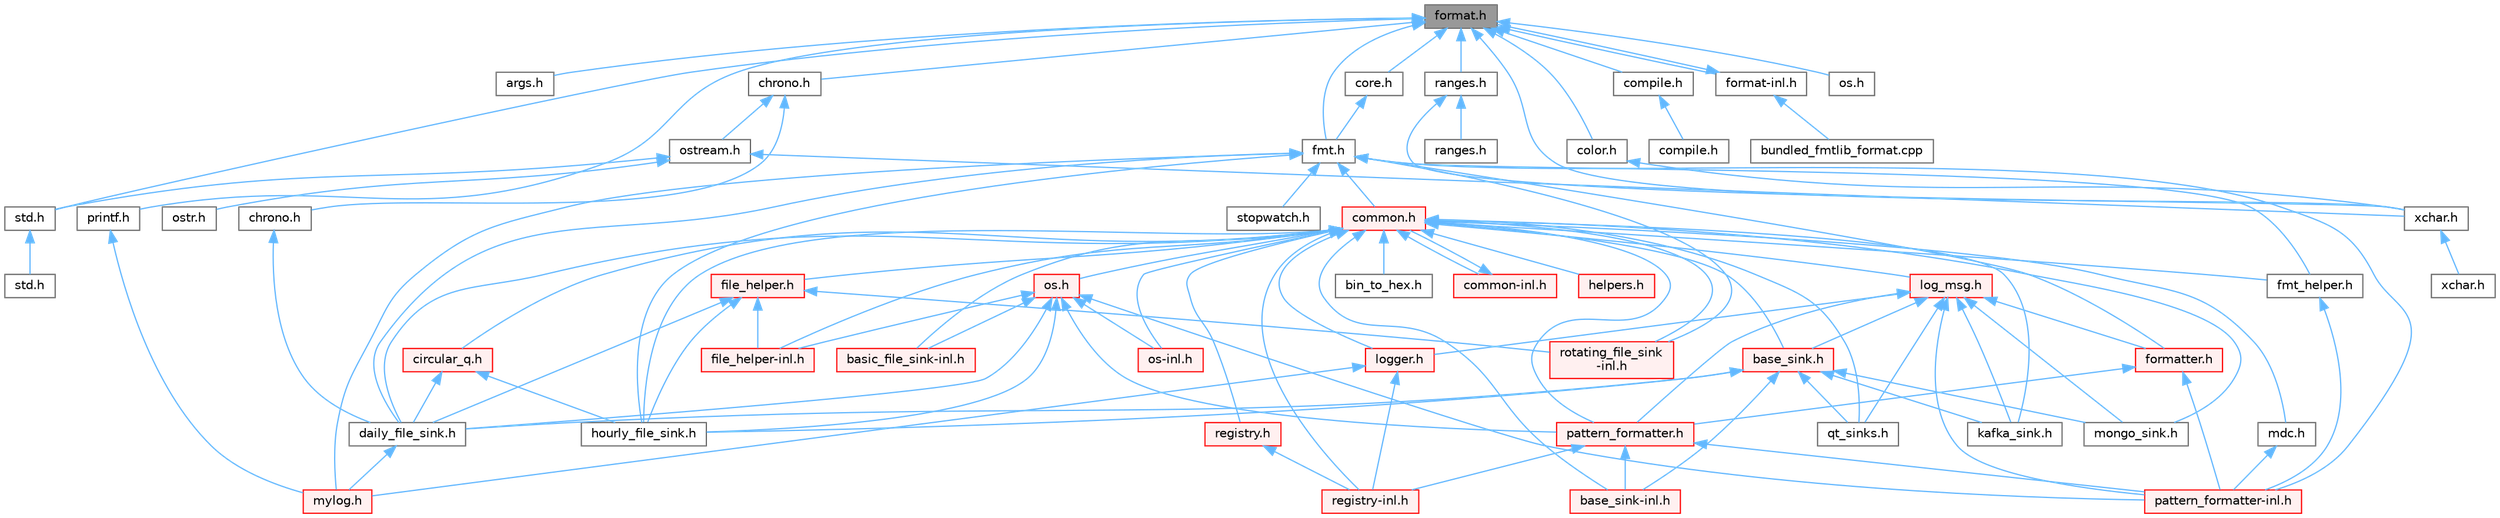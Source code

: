 digraph "format.h"
{
 // LATEX_PDF_SIZE
  bgcolor="transparent";
  edge [fontname=Helvetica,fontsize=10,labelfontname=Helvetica,labelfontsize=10];
  node [fontname=Helvetica,fontsize=10,shape=box,height=0.2,width=0.4];
  Node1 [id="Node000001",label="format.h",height=0.2,width=0.4,color="gray40", fillcolor="grey60", style="filled", fontcolor="black",tooltip=" "];
  Node1 -> Node2 [id="edge1_Node000001_Node000002",dir="back",color="steelblue1",style="solid",tooltip=" "];
  Node2 [id="Node000002",label="args.h",height=0.2,width=0.4,color="grey40", fillcolor="white", style="filled",URL="$args_8h.html",tooltip=" "];
  Node1 -> Node3 [id="edge2_Node000001_Node000003",dir="back",color="steelblue1",style="solid",tooltip=" "];
  Node3 [id="Node000003",label="chrono.h",height=0.2,width=0.4,color="grey40", fillcolor="white", style="filled",URL="$bundled_2chrono_8h.html",tooltip=" "];
  Node3 -> Node4 [id="edge3_Node000003_Node000004",dir="back",color="steelblue1",style="solid",tooltip=" "];
  Node4 [id="Node000004",label="chrono.h",height=0.2,width=0.4,color="grey40", fillcolor="white", style="filled",URL="$chrono_8h.html",tooltip=" "];
  Node4 -> Node5 [id="edge4_Node000004_Node000005",dir="back",color="steelblue1",style="solid",tooltip=" "];
  Node5 [id="Node000005",label="daily_file_sink.h",height=0.2,width=0.4,color="grey40", fillcolor="white", style="filled",URL="$daily__file__sink_8h.html",tooltip=" "];
  Node5 -> Node6 [id="edge5_Node000005_Node000006",dir="back",color="steelblue1",style="solid",tooltip=" "];
  Node6 [id="Node000006",label="mylog.h",height=0.2,width=0.4,color="red", fillcolor="#FFF0F0", style="filled",URL="$mylog_8h.html",tooltip=" "];
  Node3 -> Node103 [id="edge6_Node000003_Node000103",dir="back",color="steelblue1",style="solid",tooltip=" "];
  Node103 [id="Node000103",label="ostream.h",height=0.2,width=0.4,color="grey40", fillcolor="white", style="filled",URL="$ostream_8h.html",tooltip=" "];
  Node103 -> Node104 [id="edge7_Node000103_Node000104",dir="back",color="steelblue1",style="solid",tooltip=" "];
  Node104 [id="Node000104",label="ostr.h",height=0.2,width=0.4,color="grey40", fillcolor="white", style="filled",URL="$ostr_8h.html",tooltip=" "];
  Node103 -> Node105 [id="edge8_Node000103_Node000105",dir="back",color="steelblue1",style="solid",tooltip=" "];
  Node105 [id="Node000105",label="std.h",height=0.2,width=0.4,color="grey40", fillcolor="white", style="filled",URL="$bundled_2std_8h.html",tooltip=" "];
  Node105 -> Node106 [id="edge9_Node000105_Node000106",dir="back",color="steelblue1",style="solid",tooltip=" "];
  Node106 [id="Node000106",label="std.h",height=0.2,width=0.4,color="grey40", fillcolor="white", style="filled",URL="$std_8h.html",tooltip=" "];
  Node103 -> Node107 [id="edge10_Node000103_Node000107",dir="back",color="steelblue1",style="solid",tooltip=" "];
  Node107 [id="Node000107",label="xchar.h",height=0.2,width=0.4,color="grey40", fillcolor="white", style="filled",URL="$bundled_2xchar_8h.html",tooltip=" "];
  Node107 -> Node108 [id="edge11_Node000107_Node000108",dir="back",color="steelblue1",style="solid",tooltip=" "];
  Node108 [id="Node000108",label="xchar.h",height=0.2,width=0.4,color="grey40", fillcolor="white", style="filled",URL="$xchar_8h.html",tooltip=" "];
  Node1 -> Node109 [id="edge12_Node000001_Node000109",dir="back",color="steelblue1",style="solid",tooltip=" "];
  Node109 [id="Node000109",label="color.h",height=0.2,width=0.4,color="grey40", fillcolor="white", style="filled",URL="$color_8h.html",tooltip=" "];
  Node109 -> Node107 [id="edge13_Node000109_Node000107",dir="back",color="steelblue1",style="solid",tooltip=" "];
  Node1 -> Node110 [id="edge14_Node000001_Node000110",dir="back",color="steelblue1",style="solid",tooltip=" "];
  Node110 [id="Node000110",label="compile.h",height=0.2,width=0.4,color="grey40", fillcolor="white", style="filled",URL="$bundled_2compile_8h.html",tooltip=" "];
  Node110 -> Node111 [id="edge15_Node000110_Node000111",dir="back",color="steelblue1",style="solid",tooltip=" "];
  Node111 [id="Node000111",label="compile.h",height=0.2,width=0.4,color="grey40", fillcolor="white", style="filled",URL="$compile_8h.html",tooltip=" "];
  Node1 -> Node112 [id="edge16_Node000001_Node000112",dir="back",color="steelblue1",style="solid",tooltip=" "];
  Node112 [id="Node000112",label="core.h",height=0.2,width=0.4,color="grey40", fillcolor="white", style="filled",URL="$core_8h.html",tooltip=" "];
  Node112 -> Node113 [id="edge17_Node000112_Node000113",dir="back",color="steelblue1",style="solid",tooltip=" "];
  Node113 [id="Node000113",label="fmt.h",height=0.2,width=0.4,color="grey40", fillcolor="white", style="filled",URL="$fmt_8h.html",tooltip=" "];
  Node113 -> Node114 [id="edge18_Node000113_Node000114",dir="back",color="steelblue1",style="solid",tooltip=" "];
  Node114 [id="Node000114",label="common.h",height=0.2,width=0.4,color="red", fillcolor="#FFF0F0", style="filled",URL="$_my_spdlog_2spdlog_2common_8h.html",tooltip=" "];
  Node114 -> Node115 [id="edge19_Node000114_Node000115",dir="back",color="steelblue1",style="solid",tooltip=" "];
  Node115 [id="Node000115",label="base_sink-inl.h",height=0.2,width=0.4,color="red", fillcolor="#FFF0F0", style="filled",URL="$base__sink-inl_8h.html",tooltip=" "];
  Node114 -> Node118 [id="edge20_Node000114_Node000118",dir="back",color="steelblue1",style="solid",tooltip=" "];
  Node118 [id="Node000118",label="base_sink.h",height=0.2,width=0.4,color="red", fillcolor="#FFF0F0", style="filled",URL="$base__sink_8h.html",tooltip=" "];
  Node118 -> Node115 [id="edge21_Node000118_Node000115",dir="back",color="steelblue1",style="solid",tooltip=" "];
  Node118 -> Node5 [id="edge22_Node000118_Node000005",dir="back",color="steelblue1",style="solid",tooltip=" "];
  Node118 -> Node124 [id="edge23_Node000118_Node000124",dir="back",color="steelblue1",style="solid",tooltip=" "];
  Node124 [id="Node000124",label="hourly_file_sink.h",height=0.2,width=0.4,color="grey40", fillcolor="white", style="filled",URL="$hourly__file__sink_8h.html",tooltip=" "];
  Node118 -> Node125 [id="edge24_Node000118_Node000125",dir="back",color="steelblue1",style="solid",tooltip=" "];
  Node125 [id="Node000125",label="kafka_sink.h",height=0.2,width=0.4,color="grey40", fillcolor="white", style="filled",URL="$kafka__sink_8h.html",tooltip=" "];
  Node118 -> Node126 [id="edge25_Node000118_Node000126",dir="back",color="steelblue1",style="solid",tooltip=" "];
  Node126 [id="Node000126",label="mongo_sink.h",height=0.2,width=0.4,color="grey40", fillcolor="white", style="filled",URL="$mongo__sink_8h.html",tooltip=" "];
  Node118 -> Node129 [id="edge26_Node000118_Node000129",dir="back",color="steelblue1",style="solid",tooltip=" "];
  Node129 [id="Node000129",label="qt_sinks.h",height=0.2,width=0.4,color="grey40", fillcolor="white", style="filled",URL="$qt__sinks_8h.html",tooltip=" "];
  Node114 -> Node120 [id="edge27_Node000114_Node000120",dir="back",color="steelblue1",style="solid",tooltip=" "];
  Node120 [id="Node000120",label="basic_file_sink-inl.h",height=0.2,width=0.4,color="red", fillcolor="#FFF0F0", style="filled",URL="$basic__file__sink-inl_8h.html",tooltip=" "];
  Node114 -> Node138 [id="edge28_Node000114_Node000138",dir="back",color="steelblue1",style="solid",tooltip=" "];
  Node138 [id="Node000138",label="bin_to_hex.h",height=0.2,width=0.4,color="grey40", fillcolor="white", style="filled",URL="$bin__to__hex_8h.html",tooltip=" "];
  Node114 -> Node139 [id="edge29_Node000114_Node000139",dir="back",color="steelblue1",style="solid",tooltip=" "];
  Node139 [id="Node000139",label="circular_q.h",height=0.2,width=0.4,color="red", fillcolor="#FFF0F0", style="filled",URL="$circular__q_8h.html",tooltip=" "];
  Node139 -> Node5 [id="edge30_Node000139_Node000005",dir="back",color="steelblue1",style="solid",tooltip=" "];
  Node139 -> Node124 [id="edge31_Node000139_Node000124",dir="back",color="steelblue1",style="solid",tooltip=" "];
  Node114 -> Node159 [id="edge32_Node000114_Node000159",dir="back",color="steelblue1",style="solid",tooltip=" "];
  Node159 [id="Node000159",label="common-inl.h",height=0.2,width=0.4,color="red", fillcolor="#FFF0F0", style="filled",URL="$common-inl_8h.html",tooltip=" "];
  Node159 -> Node114 [id="edge33_Node000159_Node000114",dir="back",color="steelblue1",style="solid",tooltip=" "];
  Node114 -> Node5 [id="edge34_Node000114_Node000005",dir="back",color="steelblue1",style="solid",tooltip=" "];
  Node114 -> Node160 [id="edge35_Node000114_Node000160",dir="back",color="steelblue1",style="solid",tooltip=" "];
  Node160 [id="Node000160",label="file_helper-inl.h",height=0.2,width=0.4,color="red", fillcolor="#FFF0F0", style="filled",URL="$file__helper-inl_8h.html",tooltip=" "];
  Node114 -> Node161 [id="edge36_Node000114_Node000161",dir="back",color="steelblue1",style="solid",tooltip=" "];
  Node161 [id="Node000161",label="file_helper.h",height=0.2,width=0.4,color="red", fillcolor="#FFF0F0", style="filled",URL="$file__helper_8h.html",tooltip=" "];
  Node161 -> Node5 [id="edge37_Node000161_Node000005",dir="back",color="steelblue1",style="solid",tooltip=" "];
  Node161 -> Node160 [id="edge38_Node000161_Node000160",dir="back",color="steelblue1",style="solid",tooltip=" "];
  Node161 -> Node124 [id="edge39_Node000161_Node000124",dir="back",color="steelblue1",style="solid",tooltip=" "];
  Node161 -> Node132 [id="edge40_Node000161_Node000132",dir="back",color="steelblue1",style="solid",tooltip=" "];
  Node132 [id="Node000132",label="rotating_file_sink\l-inl.h",height=0.2,width=0.4,color="red", fillcolor="#FFF0F0", style="filled",URL="$rotating__file__sink-inl_8h.html",tooltip=" "];
  Node114 -> Node162 [id="edge41_Node000114_Node000162",dir="back",color="steelblue1",style="solid",tooltip=" "];
  Node162 [id="Node000162",label="fmt_helper.h",height=0.2,width=0.4,color="grey40", fillcolor="white", style="filled",URL="$fmt__helper_8h.html",tooltip=" "];
  Node162 -> Node163 [id="edge42_Node000162_Node000163",dir="back",color="steelblue1",style="solid",tooltip=" "];
  Node163 [id="Node000163",label="pattern_formatter-inl.h",height=0.2,width=0.4,color="red", fillcolor="#FFF0F0", style="filled",URL="$pattern__formatter-inl_8h.html",tooltip=" "];
  Node114 -> Node164 [id="edge43_Node000114_Node000164",dir="back",color="steelblue1",style="solid",tooltip=" "];
  Node164 [id="Node000164",label="helpers.h",height=0.2,width=0.4,color="red", fillcolor="#FFF0F0", style="filled",URL="$helpers_8h.html",tooltip=" "];
  Node114 -> Node124 [id="edge44_Node000114_Node000124",dir="back",color="steelblue1",style="solid",tooltip=" "];
  Node114 -> Node125 [id="edge45_Node000114_Node000125",dir="back",color="steelblue1",style="solid",tooltip=" "];
  Node114 -> Node167 [id="edge46_Node000114_Node000167",dir="back",color="steelblue1",style="solid",tooltip=" "];
  Node167 [id="Node000167",label="log_msg.h",height=0.2,width=0.4,color="red", fillcolor="#FFF0F0", style="filled",URL="$log__msg_8h.html",tooltip=" "];
  Node167 -> Node118 [id="edge47_Node000167_Node000118",dir="back",color="steelblue1",style="solid",tooltip=" "];
  Node167 -> Node168 [id="edge48_Node000167_Node000168",dir="back",color="steelblue1",style="solid",tooltip=" "];
  Node168 [id="Node000168",label="formatter.h",height=0.2,width=0.4,color="red", fillcolor="#FFF0F0", style="filled",URL="$formatter_8h.html",tooltip=" "];
  Node168 -> Node163 [id="edge49_Node000168_Node000163",dir="back",color="steelblue1",style="solid",tooltip=" "];
  Node168 -> Node169 [id="edge50_Node000168_Node000169",dir="back",color="steelblue1",style="solid",tooltip=" "];
  Node169 [id="Node000169",label="pattern_formatter.h",height=0.2,width=0.4,color="red", fillcolor="#FFF0F0", style="filled",URL="$pattern__formatter_8h.html",tooltip=" "];
  Node169 -> Node115 [id="edge51_Node000169_Node000115",dir="back",color="steelblue1",style="solid",tooltip=" "];
  Node169 -> Node163 [id="edge52_Node000169_Node000163",dir="back",color="steelblue1",style="solid",tooltip=" "];
  Node169 -> Node150 [id="edge53_Node000169_Node000150",dir="back",color="steelblue1",style="solid",tooltip=" "];
  Node150 [id="Node000150",label="registry-inl.h",height=0.2,width=0.4,color="red", fillcolor="#FFF0F0", style="filled",URL="$registry-inl_8h.html",tooltip=" "];
  Node167 -> Node125 [id="edge54_Node000167_Node000125",dir="back",color="steelblue1",style="solid",tooltip=" "];
  Node167 -> Node143 [id="edge55_Node000167_Node000143",dir="back",color="steelblue1",style="solid",tooltip=" "];
  Node143 [id="Node000143",label="logger.h",height=0.2,width=0.4,color="red", fillcolor="#FFF0F0", style="filled",URL="$logger_8h.html",tooltip=" "];
  Node143 -> Node6 [id="edge56_Node000143_Node000006",dir="back",color="steelblue1",style="solid",tooltip=" "];
  Node143 -> Node150 [id="edge57_Node000143_Node000150",dir="back",color="steelblue1",style="solid",tooltip=" "];
  Node167 -> Node126 [id="edge58_Node000167_Node000126",dir="back",color="steelblue1",style="solid",tooltip=" "];
  Node167 -> Node163 [id="edge59_Node000167_Node000163",dir="back",color="steelblue1",style="solid",tooltip=" "];
  Node167 -> Node169 [id="edge60_Node000167_Node000169",dir="back",color="steelblue1",style="solid",tooltip=" "];
  Node167 -> Node129 [id="edge61_Node000167_Node000129",dir="back",color="steelblue1",style="solid",tooltip=" "];
  Node114 -> Node143 [id="edge62_Node000114_Node000143",dir="back",color="steelblue1",style="solid",tooltip=" "];
  Node114 -> Node182 [id="edge63_Node000114_Node000182",dir="back",color="steelblue1",style="solid",tooltip=" "];
  Node182 [id="Node000182",label="mdc.h",height=0.2,width=0.4,color="grey40", fillcolor="white", style="filled",URL="$mdc_8h.html",tooltip=" "];
  Node182 -> Node163 [id="edge64_Node000182_Node000163",dir="back",color="steelblue1",style="solid",tooltip=" "];
  Node114 -> Node126 [id="edge65_Node000114_Node000126",dir="back",color="steelblue1",style="solid",tooltip=" "];
  Node114 -> Node183 [id="edge66_Node000114_Node000183",dir="back",color="steelblue1",style="solid",tooltip=" "];
  Node183 [id="Node000183",label="os-inl.h",height=0.2,width=0.4,color="red", fillcolor="#FFF0F0", style="filled",URL="$os-inl_8h.html",tooltip=" "];
  Node114 -> Node184 [id="edge67_Node000114_Node000184",dir="back",color="steelblue1",style="solid",tooltip=" "];
  Node184 [id="Node000184",label="os.h",height=0.2,width=0.4,color="red", fillcolor="#FFF0F0", style="filled",URL="$details_2os_8h.html",tooltip=" "];
  Node184 -> Node120 [id="edge68_Node000184_Node000120",dir="back",color="steelblue1",style="solid",tooltip=" "];
  Node184 -> Node5 [id="edge69_Node000184_Node000005",dir="back",color="steelblue1",style="solid",tooltip=" "];
  Node184 -> Node160 [id="edge70_Node000184_Node000160",dir="back",color="steelblue1",style="solid",tooltip=" "];
  Node184 -> Node124 [id="edge71_Node000184_Node000124",dir="back",color="steelblue1",style="solid",tooltip=" "];
  Node184 -> Node183 [id="edge72_Node000184_Node000183",dir="back",color="steelblue1",style="solid",tooltip=" "];
  Node184 -> Node163 [id="edge73_Node000184_Node000163",dir="back",color="steelblue1",style="solid",tooltip=" "];
  Node184 -> Node169 [id="edge74_Node000184_Node000169",dir="back",color="steelblue1",style="solid",tooltip=" "];
  Node114 -> Node169 [id="edge75_Node000114_Node000169",dir="back",color="steelblue1",style="solid",tooltip=" "];
  Node114 -> Node129 [id="edge76_Node000114_Node000129",dir="back",color="steelblue1",style="solid",tooltip=" "];
  Node114 -> Node150 [id="edge77_Node000114_Node000150",dir="back",color="steelblue1",style="solid",tooltip=" "];
  Node114 -> Node189 [id="edge78_Node000114_Node000189",dir="back",color="steelblue1",style="solid",tooltip=" "];
  Node189 [id="Node000189",label="registry.h",height=0.2,width=0.4,color="red", fillcolor="#FFF0F0", style="filled",URL="$registry_8h.html",tooltip=" "];
  Node189 -> Node150 [id="edge79_Node000189_Node000150",dir="back",color="steelblue1",style="solid",tooltip=" "];
  Node114 -> Node132 [id="edge80_Node000114_Node000132",dir="back",color="steelblue1",style="solid",tooltip=" "];
  Node113 -> Node5 [id="edge81_Node000113_Node000005",dir="back",color="steelblue1",style="solid",tooltip=" "];
  Node113 -> Node162 [id="edge82_Node000113_Node000162",dir="back",color="steelblue1",style="solid",tooltip=" "];
  Node113 -> Node168 [id="edge83_Node000113_Node000168",dir="back",color="steelblue1",style="solid",tooltip=" "];
  Node113 -> Node124 [id="edge84_Node000113_Node000124",dir="back",color="steelblue1",style="solid",tooltip=" "];
  Node113 -> Node6 [id="edge85_Node000113_Node000006",dir="back",color="steelblue1",style="solid",tooltip=" "];
  Node113 -> Node163 [id="edge86_Node000113_Node000163",dir="back",color="steelblue1",style="solid",tooltip=" "];
  Node113 -> Node132 [id="edge87_Node000113_Node000132",dir="back",color="steelblue1",style="solid",tooltip=" "];
  Node113 -> Node191 [id="edge88_Node000113_Node000191",dir="back",color="steelblue1",style="solid",tooltip=" "];
  Node191 [id="Node000191",label="stopwatch.h",height=0.2,width=0.4,color="grey40", fillcolor="white", style="filled",URL="$stopwatch_8h.html",tooltip=" "];
  Node1 -> Node113 [id="edge89_Node000001_Node000113",dir="back",color="steelblue1",style="solid",tooltip=" "];
  Node1 -> Node192 [id="edge90_Node000001_Node000192",dir="back",color="steelblue1",style="solid",tooltip=" "];
  Node192 [id="Node000192",label="format-inl.h",height=0.2,width=0.4,color="grey40", fillcolor="white", style="filled",URL="$format-inl_8h.html",tooltip=" "];
  Node192 -> Node193 [id="edge91_Node000192_Node000193",dir="back",color="steelblue1",style="solid",tooltip=" "];
  Node193 [id="Node000193",label="bundled_fmtlib_format.cpp",height=0.2,width=0.4,color="grey40", fillcolor="white", style="filled",URL="$bundled__fmtlib__format_8cpp.html",tooltip=" "];
  Node192 -> Node1 [id="edge92_Node000192_Node000001",dir="back",color="steelblue1",style="solid",tooltip=" "];
  Node1 -> Node194 [id="edge93_Node000001_Node000194",dir="back",color="steelblue1",style="solid",tooltip=" "];
  Node194 [id="Node000194",label="os.h",height=0.2,width=0.4,color="grey40", fillcolor="white", style="filled",URL="$fmt_2bundled_2os_8h.html",tooltip=" "];
  Node1 -> Node195 [id="edge94_Node000001_Node000195",dir="back",color="steelblue1",style="solid",tooltip=" "];
  Node195 [id="Node000195",label="printf.h",height=0.2,width=0.4,color="grey40", fillcolor="white", style="filled",URL="$printf_8h.html",tooltip=" "];
  Node195 -> Node6 [id="edge95_Node000195_Node000006",dir="back",color="steelblue1",style="solid",tooltip=" "];
  Node1 -> Node196 [id="edge96_Node000001_Node000196",dir="back",color="steelblue1",style="solid",tooltip=" "];
  Node196 [id="Node000196",label="ranges.h",height=0.2,width=0.4,color="grey40", fillcolor="white", style="filled",URL="$bundled_2ranges_8h.html",tooltip=" "];
  Node196 -> Node197 [id="edge97_Node000196_Node000197",dir="back",color="steelblue1",style="solid",tooltip=" "];
  Node197 [id="Node000197",label="ranges.h",height=0.2,width=0.4,color="grey40", fillcolor="white", style="filled",URL="$ranges_8h.html",tooltip=" "];
  Node196 -> Node107 [id="edge98_Node000196_Node000107",dir="back",color="steelblue1",style="solid",tooltip=" "];
  Node1 -> Node105 [id="edge99_Node000001_Node000105",dir="back",color="steelblue1",style="solid",tooltip=" "];
  Node1 -> Node107 [id="edge100_Node000001_Node000107",dir="back",color="steelblue1",style="solid",tooltip=" "];
}
